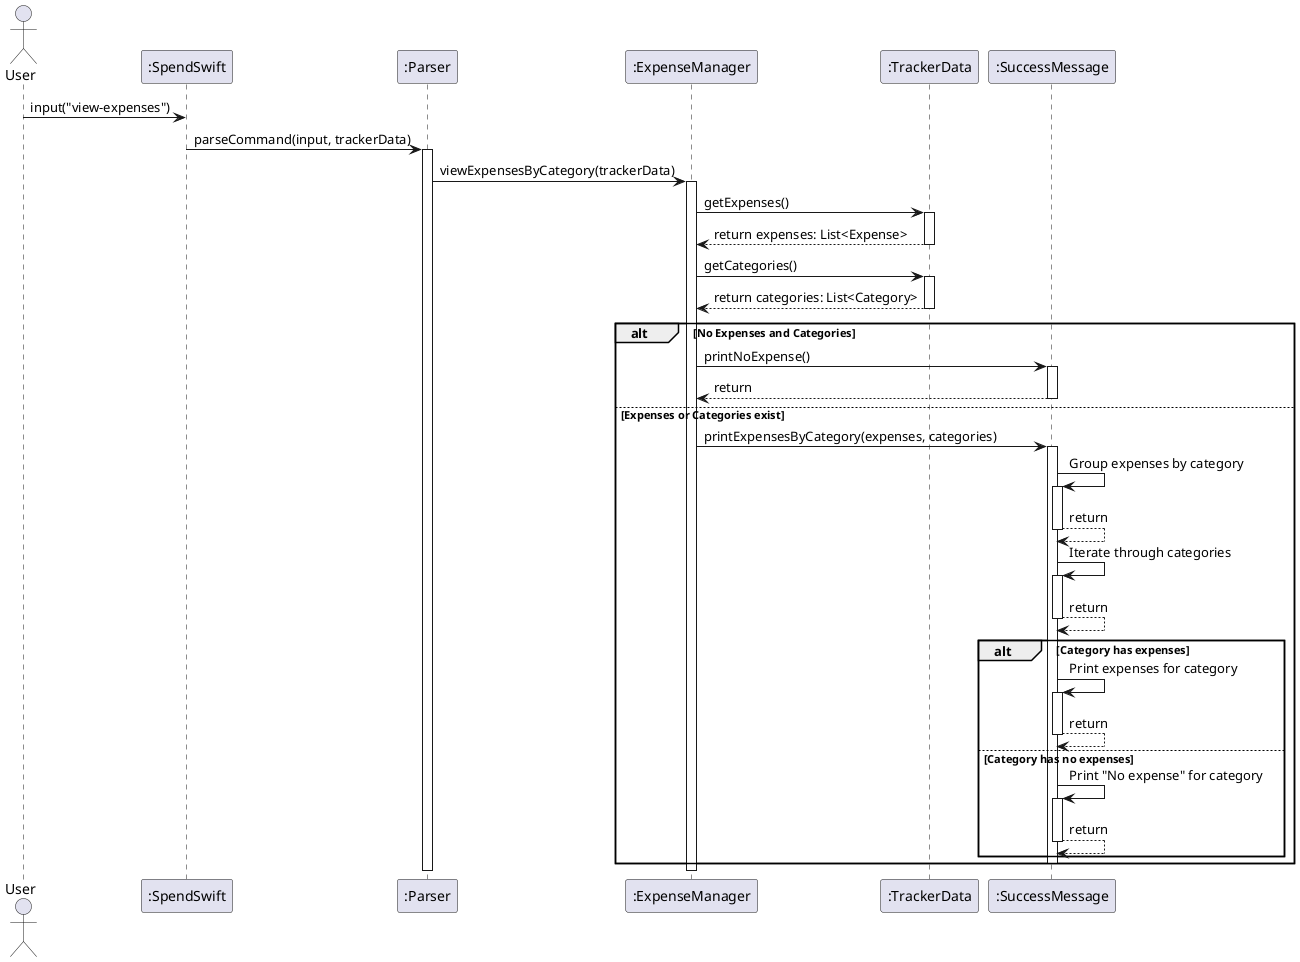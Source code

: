 @startuml
actor User
participant ":SpendSwift" as SpendSwift
participant ":Parser" as Parser
participant ":ExpenseManager" as ExpenseManager
participant ":TrackerData" as TrackerData
participant ":SuccessMessage" as SuccessMessage

User -> SpendSwift : input("view-expenses")
SpendSwift -> Parser : parseCommand(input, trackerData)

activate Parser
Parser -> ExpenseManager : viewExpensesByCategory(trackerData)

activate ExpenseManager
ExpenseManager -> TrackerData : getExpenses()
activate TrackerData
TrackerData --> ExpenseManager : return expenses: List<Expense>
deactivate TrackerData
ExpenseManager -> TrackerData : getCategories()
activate TrackerData
TrackerData --> ExpenseManager : return categories: List<Category>
deactivate TrackerData

alt No Expenses and Categories
    ExpenseManager -> SuccessMessage : printNoExpense()
    activate SuccessMessage
    SuccessMessage --> ExpenseManager : return
    deactivate SuccessMessage
else Expenses or Categories exist
    ExpenseManager -> SuccessMessage : printExpensesByCategory(expenses, categories)

    activate SuccessMessage
    SuccessMessage -> SuccessMessage : Group expenses by category
    activate SuccessMessage
        SuccessMessage --> SuccessMessage : return
        deactivate SuccessMessage
    SuccessMessage -> SuccessMessage : Iterate through categories
    activate SuccessMessage
        SuccessMessage --> SuccessMessage : return
        deactivate SuccessMessage
    alt Category has expenses
        SuccessMessage -> SuccessMessage : Print expenses for category
        activate SuccessMessage
        SuccessMessage --> SuccessMessage : return
        deactivate SuccessMessage
    else Category has no expenses
        SuccessMessage -> SuccessMessage : Print "No expense" for category
        activate SuccessMessage
        SuccessMessage --> SuccessMessage : return
        deactivate SuccessMessage
    end
    deactivate SuccessMessage
end
deactivate ExpenseManager
deactivate Parser

@enduml
